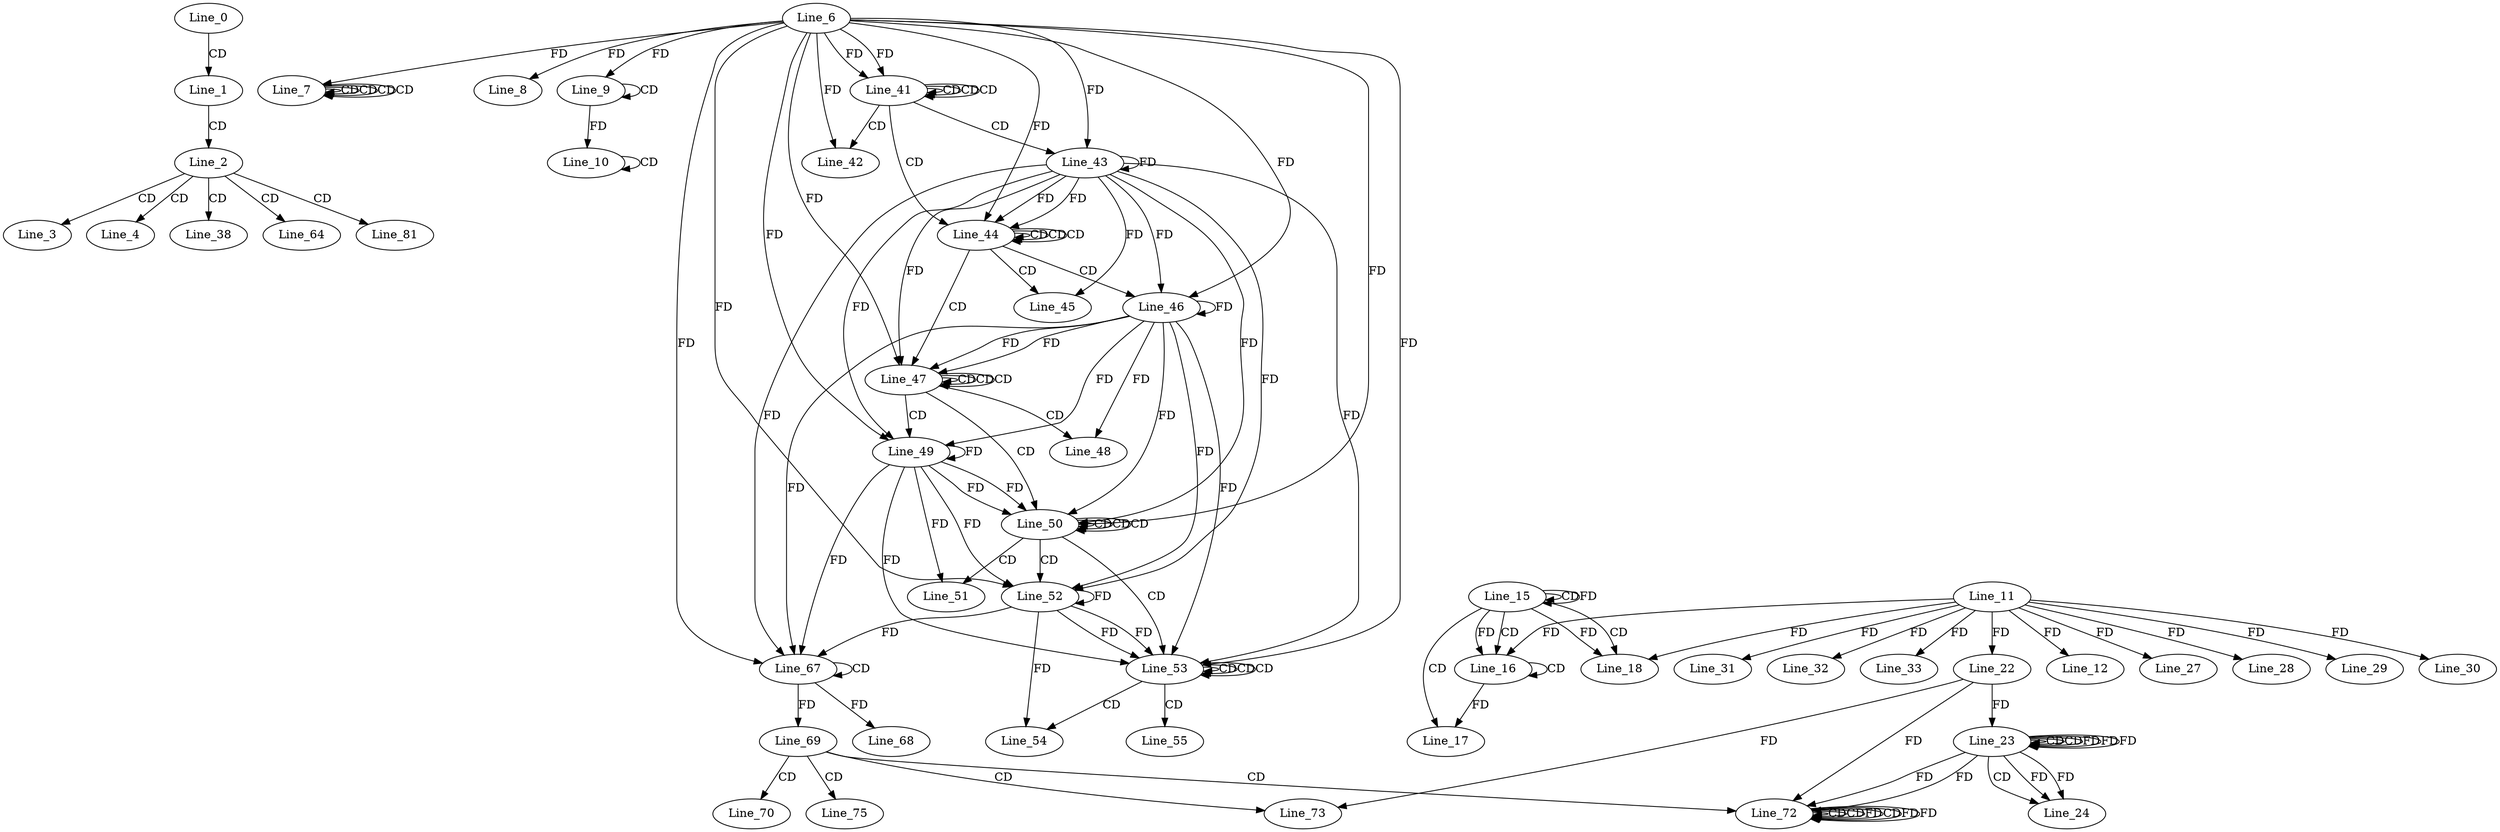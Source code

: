 digraph G {
  Line_0;
  Line_1;
  Line_2;
  Line_3;
  Line_4;
  Line_7;
  Line_7;
  Line_6;
  Line_7;
  Line_7;
  Line_7;
  Line_7;
  Line_7;
  Line_7;
  Line_7;
  Line_7;
  Line_7;
  Line_7;
  Line_8;
  Line_9;
  Line_9;
  Line_10;
  Line_10;
  Line_11;
  Line_12;
  Line_15;
  Line_15;
  Line_15;
  Line_16;
  Line_16;
  Line_17;
  Line_18;
  Line_18;
  Line_22;
  Line_23;
  Line_23;
  Line_23;
  Line_22;
  Line_23;
  Line_23;
  Line_24;
  Line_27;
  Line_28;
  Line_29;
  Line_30;
  Line_31;
  Line_32;
  Line_33;
  Line_38;
  Line_41;
  Line_41;
  Line_41;
  Line_41;
  Line_41;
  Line_41;
  Line_42;
  Line_42;
  Line_43;
  Line_44;
  Line_44;
  Line_44;
  Line_44;
  Line_44;
  Line_44;
  Line_45;
  Line_45;
  Line_46;
  Line_47;
  Line_47;
  Line_47;
  Line_47;
  Line_47;
  Line_47;
  Line_48;
  Line_48;
  Line_49;
  Line_50;
  Line_50;
  Line_50;
  Line_50;
  Line_50;
  Line_50;
  Line_51;
  Line_51;
  Line_52;
  Line_53;
  Line_53;
  Line_53;
  Line_53;
  Line_53;
  Line_53;
  Line_54;
  Line_54;
  Line_55;
  Line_64;
  Line_67;
  Line_67;
  Line_68;
  Line_69;
  Line_70;
  Line_72;
  Line_72;
  Line_72;
  Line_72;
  Line_72;
  Line_72;
  Line_73;
  Line_75;
  Line_81;
  Line_0 -> Line_1 [ label="CD" ];
  Line_1 -> Line_2 [ label="CD" ];
  Line_2 -> Line_3 [ label="CD" ];
  Line_2 -> Line_4 [ label="CD" ];
  Line_7 -> Line_7 [ label="CD" ];
  Line_6 -> Line_7 [ label="FD" ];
  Line_7 -> Line_7 [ label="CD" ];
  Line_7 -> Line_7 [ label="CD" ];
  Line_7 -> Line_7 [ label="CD" ];
  Line_6 -> Line_8 [ label="FD" ];
  Line_9 -> Line_9 [ label="CD" ];
  Line_6 -> Line_9 [ label="FD" ];
  Line_9 -> Line_10 [ label="FD" ];
  Line_10 -> Line_10 [ label="CD" ];
  Line_11 -> Line_12 [ label="FD" ];
  Line_15 -> Line_15 [ label="CD" ];
  Line_15 -> Line_15 [ label="FD" ];
  Line_15 -> Line_16 [ label="CD" ];
  Line_16 -> Line_16 [ label="CD" ];
  Line_11 -> Line_16 [ label="FD" ];
  Line_15 -> Line_16 [ label="FD" ];
  Line_15 -> Line_17 [ label="CD" ];
  Line_16 -> Line_17 [ label="FD" ];
  Line_15 -> Line_18 [ label="CD" ];
  Line_11 -> Line_18 [ label="FD" ];
  Line_15 -> Line_18 [ label="FD" ];
  Line_11 -> Line_22 [ label="FD" ];
  Line_23 -> Line_23 [ label="CD" ];
  Line_23 -> Line_23 [ label="CD" ];
  Line_22 -> Line_23 [ label="FD" ];
  Line_23 -> Line_23 [ label="FD" ];
  Line_23 -> Line_24 [ label="CD" ];
  Line_23 -> Line_24 [ label="FD" ];
  Line_23 -> Line_24 [ label="FD" ];
  Line_11 -> Line_27 [ label="FD" ];
  Line_11 -> Line_28 [ label="FD" ];
  Line_11 -> Line_29 [ label="FD" ];
  Line_11 -> Line_30 [ label="FD" ];
  Line_11 -> Line_31 [ label="FD" ];
  Line_11 -> Line_32 [ label="FD" ];
  Line_11 -> Line_33 [ label="FD" ];
  Line_2 -> Line_38 [ label="CD" ];
  Line_41 -> Line_41 [ label="CD" ];
  Line_41 -> Line_41 [ label="CD" ];
  Line_6 -> Line_41 [ label="FD" ];
  Line_41 -> Line_41 [ label="CD" ];
  Line_6 -> Line_41 [ label="FD" ];
  Line_41 -> Line_42 [ label="CD" ];
  Line_6 -> Line_42 [ label="FD" ];
  Line_41 -> Line_43 [ label="CD" ];
  Line_6 -> Line_43 [ label="FD" ];
  Line_43 -> Line_43 [ label="FD" ];
  Line_41 -> Line_44 [ label="CD" ];
  Line_44 -> Line_44 [ label="CD" ];
  Line_44 -> Line_44 [ label="CD" ];
  Line_6 -> Line_44 [ label="FD" ];
  Line_43 -> Line_44 [ label="FD" ];
  Line_44 -> Line_44 [ label="CD" ];
  Line_43 -> Line_44 [ label="FD" ];
  Line_44 -> Line_45 [ label="CD" ];
  Line_43 -> Line_45 [ label="FD" ];
  Line_44 -> Line_46 [ label="CD" ];
  Line_6 -> Line_46 [ label="FD" ];
  Line_43 -> Line_46 [ label="FD" ];
  Line_46 -> Line_46 [ label="FD" ];
  Line_44 -> Line_47 [ label="CD" ];
  Line_47 -> Line_47 [ label="CD" ];
  Line_47 -> Line_47 [ label="CD" ];
  Line_6 -> Line_47 [ label="FD" ];
  Line_43 -> Line_47 [ label="FD" ];
  Line_46 -> Line_47 [ label="FD" ];
  Line_47 -> Line_47 [ label="CD" ];
  Line_46 -> Line_47 [ label="FD" ];
  Line_47 -> Line_48 [ label="CD" ];
  Line_46 -> Line_48 [ label="FD" ];
  Line_47 -> Line_49 [ label="CD" ];
  Line_6 -> Line_49 [ label="FD" ];
  Line_43 -> Line_49 [ label="FD" ];
  Line_46 -> Line_49 [ label="FD" ];
  Line_49 -> Line_49 [ label="FD" ];
  Line_47 -> Line_50 [ label="CD" ];
  Line_50 -> Line_50 [ label="CD" ];
  Line_50 -> Line_50 [ label="CD" ];
  Line_6 -> Line_50 [ label="FD" ];
  Line_43 -> Line_50 [ label="FD" ];
  Line_46 -> Line_50 [ label="FD" ];
  Line_49 -> Line_50 [ label="FD" ];
  Line_50 -> Line_50 [ label="CD" ];
  Line_49 -> Line_50 [ label="FD" ];
  Line_50 -> Line_51 [ label="CD" ];
  Line_49 -> Line_51 [ label="FD" ];
  Line_50 -> Line_52 [ label="CD" ];
  Line_6 -> Line_52 [ label="FD" ];
  Line_43 -> Line_52 [ label="FD" ];
  Line_46 -> Line_52 [ label="FD" ];
  Line_49 -> Line_52 [ label="FD" ];
  Line_52 -> Line_52 [ label="FD" ];
  Line_50 -> Line_53 [ label="CD" ];
  Line_53 -> Line_53 [ label="CD" ];
  Line_53 -> Line_53 [ label="CD" ];
  Line_6 -> Line_53 [ label="FD" ];
  Line_43 -> Line_53 [ label="FD" ];
  Line_46 -> Line_53 [ label="FD" ];
  Line_49 -> Line_53 [ label="FD" ];
  Line_52 -> Line_53 [ label="FD" ];
  Line_53 -> Line_53 [ label="CD" ];
  Line_52 -> Line_53 [ label="FD" ];
  Line_53 -> Line_54 [ label="CD" ];
  Line_52 -> Line_54 [ label="FD" ];
  Line_53 -> Line_55 [ label="CD" ];
  Line_2 -> Line_64 [ label="CD" ];
  Line_67 -> Line_67 [ label="CD" ];
  Line_6 -> Line_67 [ label="FD" ];
  Line_43 -> Line_67 [ label="FD" ];
  Line_46 -> Line_67 [ label="FD" ];
  Line_49 -> Line_67 [ label="FD" ];
  Line_52 -> Line_67 [ label="FD" ];
  Line_67 -> Line_68 [ label="FD" ];
  Line_67 -> Line_69 [ label="FD" ];
  Line_69 -> Line_70 [ label="CD" ];
  Line_69 -> Line_72 [ label="CD" ];
  Line_72 -> Line_72 [ label="CD" ];
  Line_23 -> Line_72 [ label="FD" ];
  Line_23 -> Line_72 [ label="FD" ];
  Line_72 -> Line_72 [ label="CD" ];
  Line_22 -> Line_72 [ label="FD" ];
  Line_72 -> Line_72 [ label="FD" ];
  Line_72 -> Line_72 [ label="CD" ];
  Line_72 -> Line_72 [ label="FD" ];
  Line_72 -> Line_72 [ label="FD" ];
  Line_69 -> Line_73 [ label="CD" ];
  Line_22 -> Line_73 [ label="FD" ];
  Line_69 -> Line_75 [ label="CD" ];
  Line_2 -> Line_81 [ label="CD" ];
  Line_23 -> Line_23 [ label="FD" ];
  Line_23 -> Line_23 [ label="FD" ];
}
